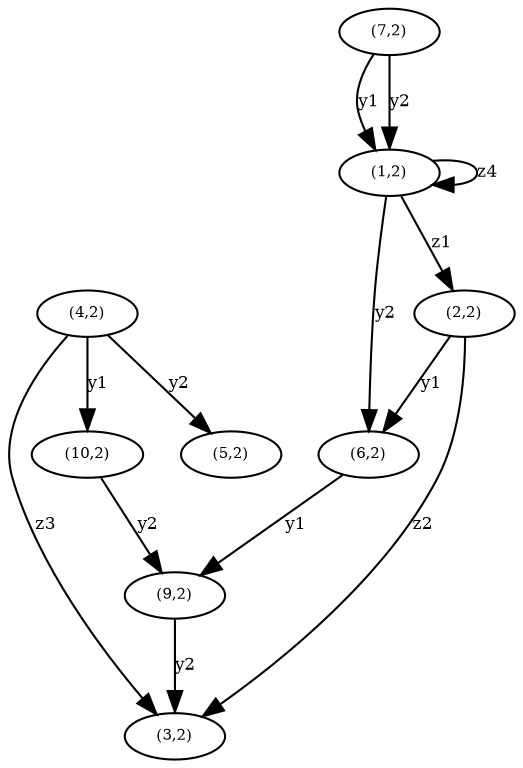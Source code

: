 digraph  {
"Hv(1,2)" [label="(1,2)",fontsize=7,width=.01,height=.01];
"Hv(1,2)" -> "Hv(1,2)" [label="z4",fontsize=8];
"Hv(1,2)" -> "Hv(6,2)" [label="y2",fontsize=8];
"Hv(1,2)" -> "Hv(2,2)" [label="z1",fontsize=8];
"Hv(2,2)" [label="(2,2)",fontsize=7,width=.01,height=.01];
"Hv(2,2)" -> "Hv(6,2)" [label="y1",fontsize=8];
"Hv(2,2)" -> "Hv(3,2)" [label="z2",fontsize=8];
"Hv(3,2)" [label="(3,2)",fontsize=7,width=.01,height=.01];
"Hv(4,2)" [label="(4,2)",fontsize=7,width=.01,height=.01];
"Hv(4,2)" -> "Hv(10,2)" [label="y1",fontsize=8];
"Hv(4,2)" -> "Hv(5,2)" [label="y2",fontsize=8];
"Hv(4,2)" -> "Hv(3,2)" [label="z3",fontsize=8];
"Hv(5,2)" [label="(5,2)",fontsize=7,width=.01,height=.01];
"Hv(6,2)" [label="(6,2)",fontsize=7,width=.01,height=.01];
"Hv(6,2)" -> "Hv(9,2)" [label="y1",fontsize=8];
"Hv(7,2)" [label="(7,2)",fontsize=7,width=.01,height=.01];
"Hv(7,2)" -> "Hv(1,2)" [label="y1",fontsize=8];
"Hv(7,2)" -> "Hv(1,2)" [label="y2",fontsize=8];
"Hv(9,2)" [label="(9,2)",fontsize=7,width=.01,height=.01];
"Hv(9,2)" -> "Hv(3,2)" [label="y2",fontsize=8];
"Hv(10,2)" [label="(10,2)",fontsize=7,width=.01,height=.01];
"Hv(10,2)" -> "Hv(9,2)" [label="y2",fontsize=8];
}